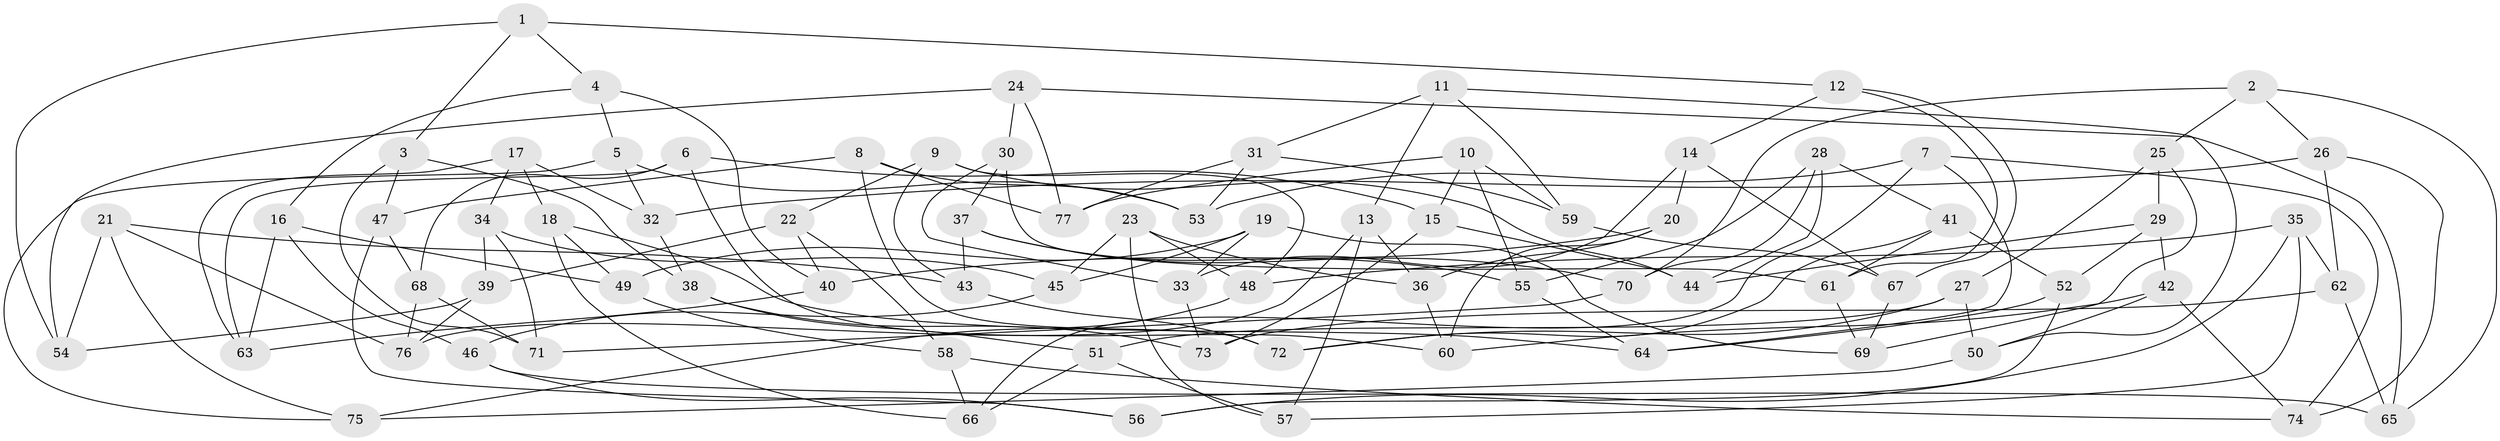 // Generated by graph-tools (version 1.1) at 2025/11/02/27/25 16:11:48]
// undirected, 77 vertices, 154 edges
graph export_dot {
graph [start="1"]
  node [color=gray90,style=filled];
  1;
  2;
  3;
  4;
  5;
  6;
  7;
  8;
  9;
  10;
  11;
  12;
  13;
  14;
  15;
  16;
  17;
  18;
  19;
  20;
  21;
  22;
  23;
  24;
  25;
  26;
  27;
  28;
  29;
  30;
  31;
  32;
  33;
  34;
  35;
  36;
  37;
  38;
  39;
  40;
  41;
  42;
  43;
  44;
  45;
  46;
  47;
  48;
  49;
  50;
  51;
  52;
  53;
  54;
  55;
  56;
  57;
  58;
  59;
  60;
  61;
  62;
  63;
  64;
  65;
  66;
  67;
  68;
  69;
  70;
  71;
  72;
  73;
  74;
  75;
  76;
  77;
  1 -- 3;
  1 -- 4;
  1 -- 12;
  1 -- 54;
  2 -- 65;
  2 -- 25;
  2 -- 70;
  2 -- 26;
  3 -- 71;
  3 -- 47;
  3 -- 38;
  4 -- 40;
  4 -- 16;
  4 -- 5;
  5 -- 32;
  5 -- 53;
  5 -- 75;
  6 -- 68;
  6 -- 60;
  6 -- 15;
  6 -- 63;
  7 -- 64;
  7 -- 66;
  7 -- 53;
  7 -- 74;
  8 -- 77;
  8 -- 72;
  8 -- 47;
  8 -- 53;
  9 -- 44;
  9 -- 22;
  9 -- 48;
  9 -- 43;
  10 -- 77;
  10 -- 15;
  10 -- 55;
  10 -- 59;
  11 -- 59;
  11 -- 50;
  11 -- 31;
  11 -- 13;
  12 -- 61;
  12 -- 14;
  12 -- 67;
  13 -- 76;
  13 -- 36;
  13 -- 57;
  14 -- 67;
  14 -- 20;
  14 -- 33;
  15 -- 73;
  15 -- 44;
  16 -- 49;
  16 -- 46;
  16 -- 63;
  17 -- 34;
  17 -- 32;
  17 -- 63;
  17 -- 18;
  18 -- 49;
  18 -- 64;
  18 -- 66;
  19 -- 33;
  19 -- 69;
  19 -- 49;
  19 -- 45;
  20 -- 60;
  20 -- 36;
  20 -- 40;
  21 -- 76;
  21 -- 54;
  21 -- 75;
  21 -- 43;
  22 -- 58;
  22 -- 39;
  22 -- 40;
  23 -- 48;
  23 -- 36;
  23 -- 57;
  23 -- 45;
  24 -- 77;
  24 -- 54;
  24 -- 30;
  24 -- 65;
  25 -- 69;
  25 -- 27;
  25 -- 29;
  26 -- 62;
  26 -- 32;
  26 -- 74;
  27 -- 50;
  27 -- 51;
  27 -- 72;
  28 -- 55;
  28 -- 44;
  28 -- 41;
  28 -- 70;
  29 -- 44;
  29 -- 52;
  29 -- 42;
  30 -- 61;
  30 -- 37;
  30 -- 33;
  31 -- 77;
  31 -- 59;
  31 -- 53;
  32 -- 38;
  33 -- 73;
  34 -- 45;
  34 -- 39;
  34 -- 71;
  35 -- 57;
  35 -- 62;
  35 -- 56;
  35 -- 48;
  36 -- 60;
  37 -- 43;
  37 -- 70;
  37 -- 55;
  38 -- 73;
  38 -- 51;
  39 -- 76;
  39 -- 54;
  40 -- 63;
  41 -- 61;
  41 -- 52;
  41 -- 72;
  42 -- 50;
  42 -- 74;
  42 -- 60;
  43 -- 72;
  45 -- 46;
  46 -- 65;
  46 -- 56;
  47 -- 56;
  47 -- 68;
  48 -- 75;
  49 -- 58;
  50 -- 75;
  51 -- 66;
  51 -- 57;
  52 -- 56;
  52 -- 64;
  55 -- 64;
  58 -- 74;
  58 -- 66;
  59 -- 67;
  61 -- 69;
  62 -- 73;
  62 -- 65;
  67 -- 69;
  68 -- 76;
  68 -- 71;
  70 -- 71;
}
